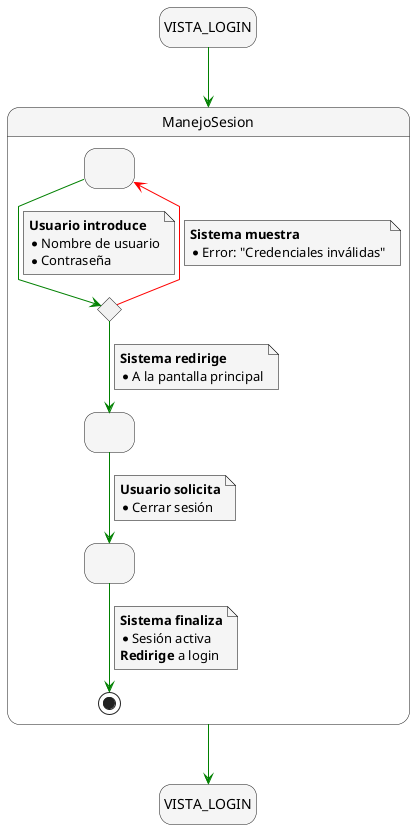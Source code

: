 @startuml manejo_sesion
skinparam {
    NoteBackgroundColor #whiteSmoke
    ArrowColor #green
    NoteBorderColor #black
    linetype polyline
}

skinparam state {
    BackgroundColor #whiteSmoke
}

hide empty description

state startState as "VISTA_LOGIN"
state endState as "VISTA_LOGIN"

startState --> ManejoSesion

ManejoSesion --> endState

state ManejoSesion {
    state IngresoCredenciales as " "
    state ValidarCredenciales <<choice>>
    state InicioSesionCorrecto as " "
    state Logout as " "

    IngresoCredenciales --> ValidarCredenciales
    note on link
        <b>Usuario introduce</b>
        * Nombre de usuario
        * Contraseña
    end note

    ValidarCredenciales -[#red]-> IngresoCredenciales
    note on link
        <b>Sistema muestra</b>
        * Error: "Credenciales inválidas"
    end note

    ValidarCredenciales --> InicioSesionCorrecto
    note on link
        <b>Sistema redirige</b>
        * A la pantalla principal
    end note

    InicioSesionCorrecto --> Logout
    note on link
        <b>Usuario solicita</b>
        * Cerrar sesión
    end note

    Logout --> [*]
    note on link
        <b>Sistema finaliza</b>
        * Sesión activa
        <b>Redirige</b> a login
    end note
}

@enduml
